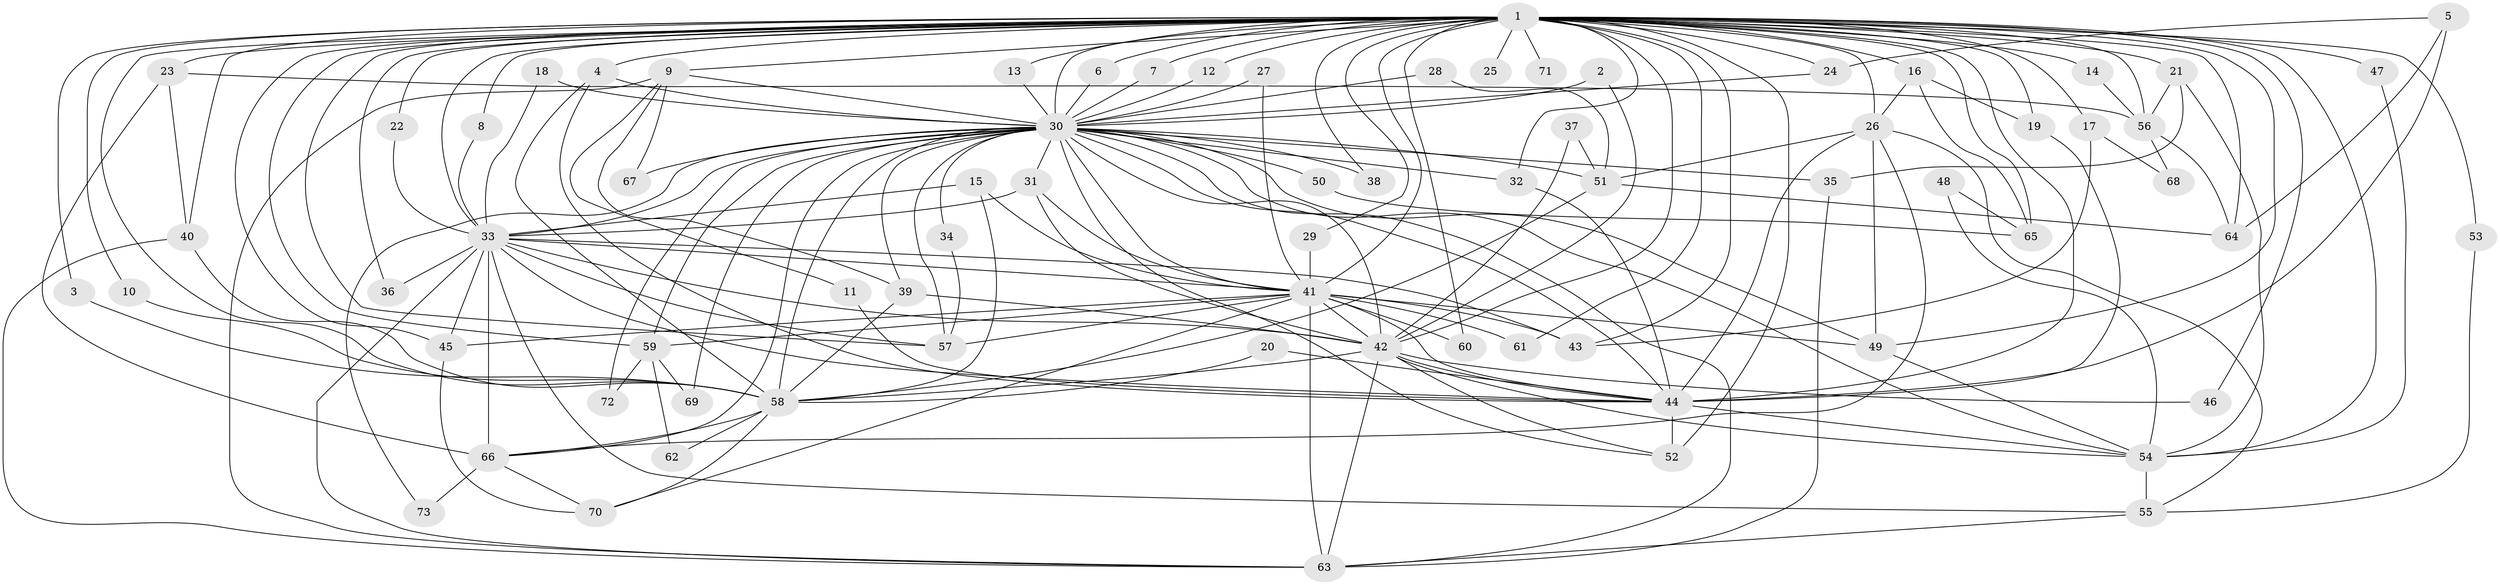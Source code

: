 // original degree distribution, {18: 0.006896551724137931, 21: 0.006896551724137931, 36: 0.006896551724137931, 25: 0.006896551724137931, 20: 0.006896551724137931, 22: 0.006896551724137931, 19: 0.006896551724137931, 27: 0.006896551724137931, 17: 0.006896551724137931, 33: 0.006896551724137931, 4: 0.10344827586206896, 6: 0.034482758620689655, 14: 0.006896551724137931, 3: 0.18620689655172415, 2: 0.5448275862068965, 7: 0.020689655172413793, 8: 0.006896551724137931, 5: 0.027586206896551724}
// Generated by graph-tools (version 1.1) at 2025/49/03/09/25 03:49:32]
// undirected, 73 vertices, 185 edges
graph export_dot {
graph [start="1"]
  node [color=gray90,style=filled];
  1;
  2;
  3;
  4;
  5;
  6;
  7;
  8;
  9;
  10;
  11;
  12;
  13;
  14;
  15;
  16;
  17;
  18;
  19;
  20;
  21;
  22;
  23;
  24;
  25;
  26;
  27;
  28;
  29;
  30;
  31;
  32;
  33;
  34;
  35;
  36;
  37;
  38;
  39;
  40;
  41;
  42;
  43;
  44;
  45;
  46;
  47;
  48;
  49;
  50;
  51;
  52;
  53;
  54;
  55;
  56;
  57;
  58;
  59;
  60;
  61;
  62;
  63;
  64;
  65;
  66;
  67;
  68;
  69;
  70;
  71;
  72;
  73;
  1 -- 3 [weight=1.0];
  1 -- 4 [weight=1.0];
  1 -- 6 [weight=1.0];
  1 -- 7 [weight=1.0];
  1 -- 8 [weight=1.0];
  1 -- 9 [weight=2.0];
  1 -- 10 [weight=1.0];
  1 -- 12 [weight=1.0];
  1 -- 13 [weight=1.0];
  1 -- 14 [weight=1.0];
  1 -- 16 [weight=4.0];
  1 -- 17 [weight=2.0];
  1 -- 19 [weight=1.0];
  1 -- 21 [weight=2.0];
  1 -- 22 [weight=1.0];
  1 -- 23 [weight=3.0];
  1 -- 24 [weight=1.0];
  1 -- 25 [weight=2.0];
  1 -- 26 [weight=2.0];
  1 -- 29 [weight=1.0];
  1 -- 30 [weight=8.0];
  1 -- 32 [weight=2.0];
  1 -- 33 [weight=4.0];
  1 -- 36 [weight=2.0];
  1 -- 38 [weight=1.0];
  1 -- 40 [weight=1.0];
  1 -- 41 [weight=4.0];
  1 -- 42 [weight=5.0];
  1 -- 43 [weight=2.0];
  1 -- 44 [weight=4.0];
  1 -- 45 [weight=1.0];
  1 -- 46 [weight=1.0];
  1 -- 47 [weight=2.0];
  1 -- 49 [weight=1.0];
  1 -- 52 [weight=2.0];
  1 -- 53 [weight=1.0];
  1 -- 54 [weight=1.0];
  1 -- 56 [weight=2.0];
  1 -- 57 [weight=2.0];
  1 -- 58 [weight=2.0];
  1 -- 59 [weight=2.0];
  1 -- 60 [weight=1.0];
  1 -- 61 [weight=2.0];
  1 -- 64 [weight=3.0];
  1 -- 65 [weight=2.0];
  1 -- 71 [weight=2.0];
  2 -- 30 [weight=1.0];
  2 -- 42 [weight=1.0];
  3 -- 58 [weight=1.0];
  4 -- 30 [weight=1.0];
  4 -- 44 [weight=1.0];
  4 -- 58 [weight=1.0];
  5 -- 24 [weight=1.0];
  5 -- 44 [weight=1.0];
  5 -- 64 [weight=1.0];
  6 -- 30 [weight=1.0];
  7 -- 30 [weight=1.0];
  8 -- 33 [weight=1.0];
  9 -- 11 [weight=1.0];
  9 -- 30 [weight=1.0];
  9 -- 39 [weight=1.0];
  9 -- 63 [weight=1.0];
  9 -- 67 [weight=1.0];
  10 -- 58 [weight=1.0];
  11 -- 44 [weight=1.0];
  12 -- 30 [weight=1.0];
  13 -- 30 [weight=1.0];
  14 -- 56 [weight=1.0];
  15 -- 33 [weight=1.0];
  15 -- 41 [weight=1.0];
  15 -- 58 [weight=1.0];
  16 -- 19 [weight=1.0];
  16 -- 26 [weight=1.0];
  16 -- 65 [weight=1.0];
  17 -- 43 [weight=1.0];
  17 -- 68 [weight=1.0];
  18 -- 30 [weight=1.0];
  18 -- 33 [weight=1.0];
  19 -- 44 [weight=1.0];
  20 -- 44 [weight=1.0];
  20 -- 58 [weight=1.0];
  21 -- 35 [weight=1.0];
  21 -- 54 [weight=1.0];
  21 -- 56 [weight=1.0];
  22 -- 33 [weight=1.0];
  23 -- 40 [weight=1.0];
  23 -- 56 [weight=1.0];
  23 -- 66 [weight=1.0];
  24 -- 30 [weight=1.0];
  26 -- 44 [weight=1.0];
  26 -- 49 [weight=1.0];
  26 -- 51 [weight=1.0];
  26 -- 55 [weight=1.0];
  26 -- 66 [weight=1.0];
  27 -- 30 [weight=1.0];
  27 -- 41 [weight=1.0];
  28 -- 30 [weight=1.0];
  28 -- 51 [weight=1.0];
  29 -- 41 [weight=1.0];
  30 -- 31 [weight=1.0];
  30 -- 32 [weight=1.0];
  30 -- 33 [weight=2.0];
  30 -- 34 [weight=1.0];
  30 -- 35 [weight=1.0];
  30 -- 38 [weight=1.0];
  30 -- 39 [weight=1.0];
  30 -- 41 [weight=2.0];
  30 -- 42 [weight=3.0];
  30 -- 44 [weight=2.0];
  30 -- 49 [weight=1.0];
  30 -- 50 [weight=1.0];
  30 -- 51 [weight=1.0];
  30 -- 52 [weight=1.0];
  30 -- 54 [weight=1.0];
  30 -- 57 [weight=1.0];
  30 -- 58 [weight=1.0];
  30 -- 59 [weight=2.0];
  30 -- 63 [weight=1.0];
  30 -- 66 [weight=1.0];
  30 -- 67 [weight=1.0];
  30 -- 69 [weight=1.0];
  30 -- 72 [weight=1.0];
  30 -- 73 [weight=1.0];
  31 -- 33 [weight=1.0];
  31 -- 41 [weight=1.0];
  31 -- 42 [weight=1.0];
  32 -- 44 [weight=1.0];
  33 -- 36 [weight=1.0];
  33 -- 41 [weight=1.0];
  33 -- 42 [weight=1.0];
  33 -- 43 [weight=1.0];
  33 -- 44 [weight=1.0];
  33 -- 45 [weight=1.0];
  33 -- 55 [weight=1.0];
  33 -- 57 [weight=1.0];
  33 -- 63 [weight=1.0];
  33 -- 66 [weight=1.0];
  34 -- 57 [weight=1.0];
  35 -- 63 [weight=1.0];
  37 -- 42 [weight=1.0];
  37 -- 51 [weight=1.0];
  39 -- 42 [weight=1.0];
  39 -- 58 [weight=1.0];
  40 -- 58 [weight=1.0];
  40 -- 63 [weight=1.0];
  41 -- 42 [weight=1.0];
  41 -- 43 [weight=1.0];
  41 -- 44 [weight=1.0];
  41 -- 45 [weight=1.0];
  41 -- 49 [weight=1.0];
  41 -- 57 [weight=1.0];
  41 -- 59 [weight=1.0];
  41 -- 60 [weight=1.0];
  41 -- 61 [weight=1.0];
  41 -- 63 [weight=1.0];
  41 -- 70 [weight=1.0];
  42 -- 44 [weight=1.0];
  42 -- 46 [weight=1.0];
  42 -- 52 [weight=1.0];
  42 -- 54 [weight=1.0];
  42 -- 58 [weight=1.0];
  42 -- 63 [weight=1.0];
  44 -- 52 [weight=1.0];
  44 -- 54 [weight=1.0];
  45 -- 70 [weight=1.0];
  47 -- 54 [weight=1.0];
  48 -- 54 [weight=1.0];
  48 -- 65 [weight=1.0];
  49 -- 54 [weight=1.0];
  50 -- 65 [weight=1.0];
  51 -- 58 [weight=1.0];
  51 -- 64 [weight=1.0];
  53 -- 55 [weight=1.0];
  54 -- 55 [weight=1.0];
  55 -- 63 [weight=1.0];
  56 -- 64 [weight=1.0];
  56 -- 68 [weight=1.0];
  58 -- 62 [weight=1.0];
  58 -- 66 [weight=1.0];
  58 -- 70 [weight=1.0];
  59 -- 62 [weight=1.0];
  59 -- 69 [weight=1.0];
  59 -- 72 [weight=1.0];
  66 -- 70 [weight=1.0];
  66 -- 73 [weight=1.0];
}
